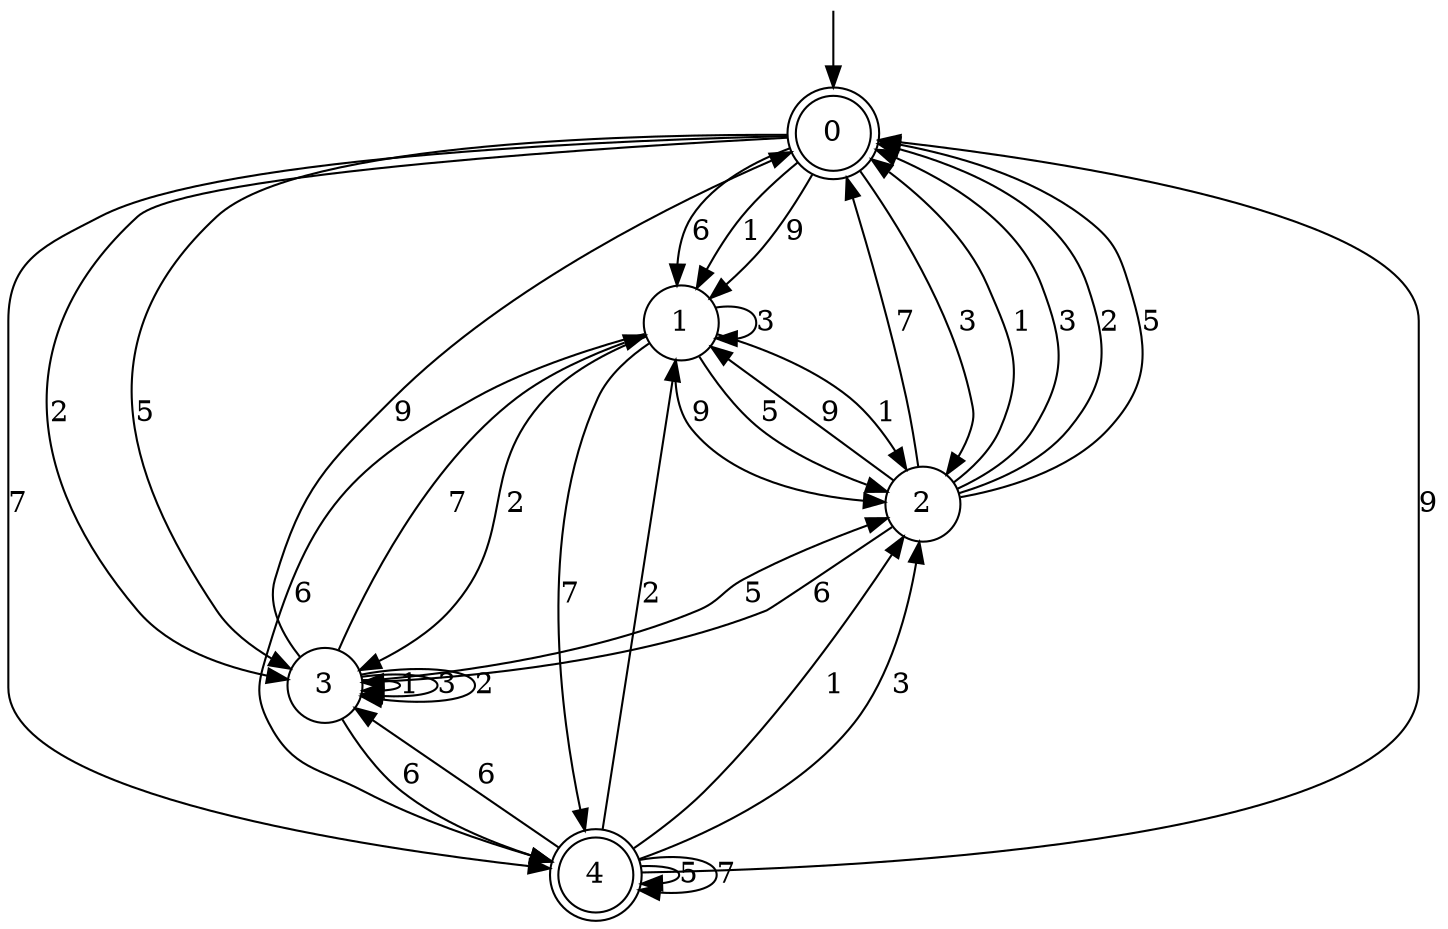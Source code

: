 digraph g {

	s0 [shape="doublecircle" label="0"];
	s1 [shape="circle" label="1"];
	s2 [shape="circle" label="2"];
	s3 [shape="circle" label="3"];
	s4 [shape="doublecircle" label="4"];
	s0 -> s1 [label="1"];
	s0 -> s2 [label="3"];
	s0 -> s3 [label="2"];
	s0 -> s1 [label="9"];
	s0 -> s3 [label="5"];
	s0 -> s4 [label="7"];
	s0 -> s1 [label="6"];
	s1 -> s2 [label="1"];
	s1 -> s1 [label="3"];
	s1 -> s3 [label="2"];
	s1 -> s2 [label="9"];
	s1 -> s2 [label="5"];
	s1 -> s4 [label="7"];
	s1 -> s4 [label="6"];
	s2 -> s0 [label="1"];
	s2 -> s0 [label="3"];
	s2 -> s0 [label="2"];
	s2 -> s1 [label="9"];
	s2 -> s0 [label="5"];
	s2 -> s0 [label="7"];
	s2 -> s3 [label="6"];
	s3 -> s3 [label="1"];
	s3 -> s3 [label="3"];
	s3 -> s3 [label="2"];
	s3 -> s0 [label="9"];
	s3 -> s2 [label="5"];
	s3 -> s1 [label="7"];
	s3 -> s4 [label="6"];
	s4 -> s2 [label="1"];
	s4 -> s2 [label="3"];
	s4 -> s1 [label="2"];
	s4 -> s0 [label="9"];
	s4 -> s4 [label="5"];
	s4 -> s4 [label="7"];
	s4 -> s3 [label="6"];

__start0 [label="" shape="none" width="0" height="0"];
__start0 -> s0;

}
